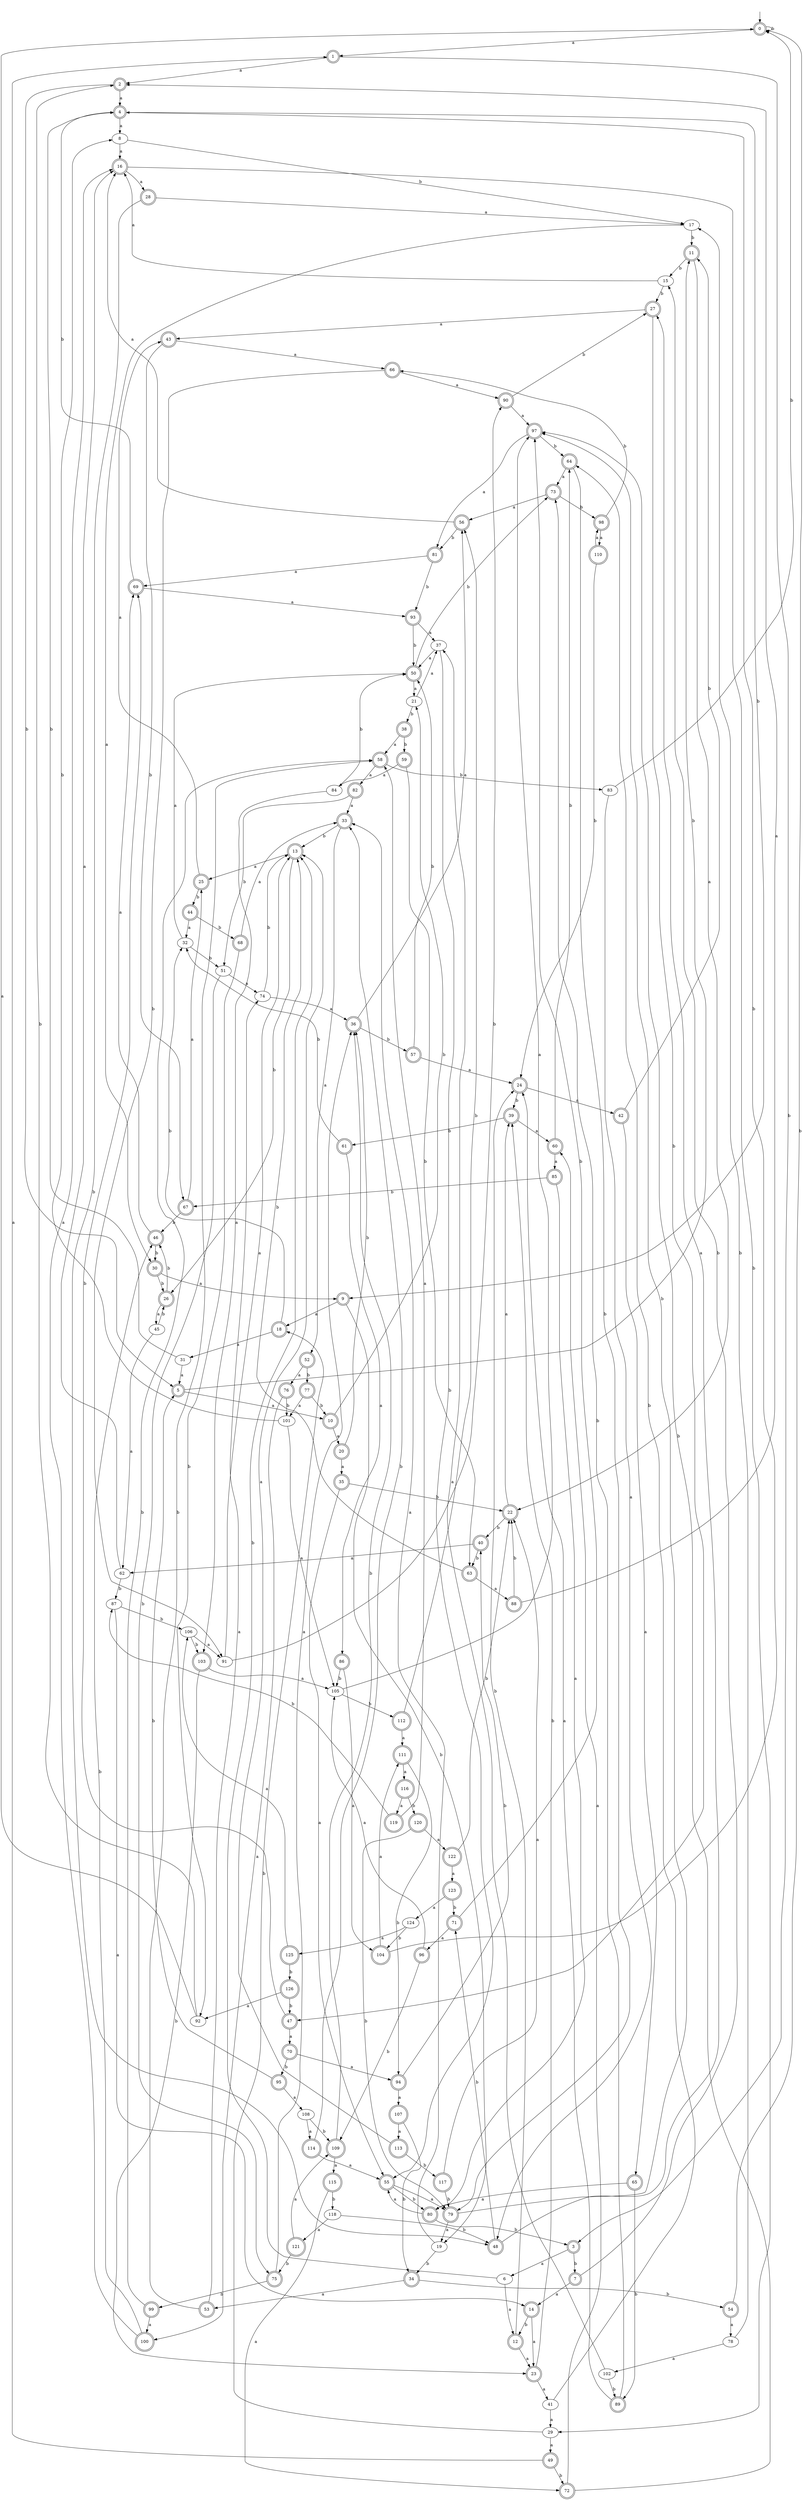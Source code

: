 digraph RandomDFA {
  __start0 [label="", shape=none];
  __start0 -> 0 [label=""];
  0 [shape=circle] [shape=doublecircle]
  0 -> 1 [label="a"]
  0 -> 0 [label="b"]
  1 [shape=doublecircle]
  1 -> 2 [label="a"]
  1 -> 3 [label="b"]
  2 [shape=doublecircle]
  2 -> 4 [label="a"]
  2 -> 5 [label="b"]
  3 [shape=doublecircle]
  3 -> 6 [label="a"]
  3 -> 7 [label="b"]
  4 [shape=doublecircle]
  4 -> 8 [label="a"]
  4 -> 9 [label="b"]
  5 [shape=doublecircle]
  5 -> 10 [label="a"]
  5 -> 11 [label="b"]
  6
  6 -> 12 [label="a"]
  6 -> 13 [label="b"]
  7 [shape=doublecircle]
  7 -> 14 [label="a"]
  7 -> 15 [label="b"]
  8
  8 -> 16 [label="a"]
  8 -> 17 [label="b"]
  9 [shape=doublecircle]
  9 -> 18 [label="a"]
  9 -> 19 [label="b"]
  10 [shape=doublecircle]
  10 -> 20 [label="a"]
  10 -> 21 [label="b"]
  11 [shape=doublecircle]
  11 -> 22 [label="a"]
  11 -> 15 [label="b"]
  12 [shape=doublecircle]
  12 -> 23 [label="a"]
  12 -> 24 [label="b"]
  13 [shape=doublecircle]
  13 -> 25 [label="a"]
  13 -> 26 [label="b"]
  14 [shape=doublecircle]
  14 -> 23 [label="a"]
  14 -> 12 [label="b"]
  15
  15 -> 16 [label="a"]
  15 -> 27 [label="b"]
  16 [shape=doublecircle]
  16 -> 28 [label="a"]
  16 -> 29 [label="b"]
  17
  17 -> 30 [label="a"]
  17 -> 11 [label="b"]
  18 [shape=doublecircle]
  18 -> 31 [label="a"]
  18 -> 32 [label="b"]
  19
  19 -> 33 [label="a"]
  19 -> 34 [label="b"]
  20 [shape=doublecircle]
  20 -> 35 [label="a"]
  20 -> 36 [label="b"]
  21
  21 -> 37 [label="a"]
  21 -> 38 [label="b"]
  22 [shape=doublecircle]
  22 -> 39 [label="a"]
  22 -> 40 [label="b"]
  23 [shape=doublecircle]
  23 -> 41 [label="a"]
  23 -> 39 [label="b"]
  24 [shape=doublecircle]
  24 -> 42 [label="a"]
  24 -> 39 [label="b"]
  25 [shape=doublecircle]
  25 -> 43 [label="a"]
  25 -> 44 [label="b"]
  26 [shape=doublecircle]
  26 -> 45 [label="a"]
  26 -> 46 [label="b"]
  27 [shape=doublecircle]
  27 -> 43 [label="a"]
  27 -> 47 [label="b"]
  28 [shape=doublecircle]
  28 -> 17 [label="a"]
  28 -> 48 [label="b"]
  29
  29 -> 49 [label="a"]
  29 -> 18 [label="b"]
  30 [shape=doublecircle]
  30 -> 9 [label="a"]
  30 -> 26 [label="b"]
  31
  31 -> 5 [label="a"]
  31 -> 4 [label="b"]
  32
  32 -> 50 [label="a"]
  32 -> 51 [label="b"]
  33 [shape=doublecircle]
  33 -> 52 [label="a"]
  33 -> 13 [label="b"]
  34 [shape=doublecircle]
  34 -> 53 [label="a"]
  34 -> 54 [label="b"]
  35 [shape=doublecircle]
  35 -> 55 [label="a"]
  35 -> 22 [label="b"]
  36 [shape=doublecircle]
  36 -> 56 [label="a"]
  36 -> 57 [label="b"]
  37
  37 -> 50 [label="a"]
  37 -> 55 [label="b"]
  38 [shape=doublecircle]
  38 -> 58 [label="a"]
  38 -> 59 [label="b"]
  39 [shape=doublecircle]
  39 -> 60 [label="a"]
  39 -> 61 [label="b"]
  40 [shape=doublecircle]
  40 -> 62 [label="a"]
  40 -> 63 [label="b"]
  41
  41 -> 29 [label="a"]
  41 -> 64 [label="b"]
  42 [shape=doublecircle]
  42 -> 65 [label="a"]
  42 -> 11 [label="b"]
  43 [shape=doublecircle]
  43 -> 66 [label="a"]
  43 -> 67 [label="b"]
  44 [shape=doublecircle]
  44 -> 32 [label="a"]
  44 -> 68 [label="b"]
  45
  45 -> 62 [label="a"]
  45 -> 26 [label="b"]
  46 [shape=doublecircle]
  46 -> 69 [label="a"]
  46 -> 30 [label="b"]
  47 [shape=doublecircle]
  47 -> 70 [label="a"]
  47 -> 69 [label="b"]
  48 [shape=doublecircle]
  48 -> 27 [label="a"]
  48 -> 71 [label="b"]
  49 [shape=doublecircle]
  49 -> 1 [label="a"]
  49 -> 72 [label="b"]
  50 [shape=doublecircle]
  50 -> 21 [label="a"]
  50 -> 73 [label="b"]
  51
  51 -> 74 [label="a"]
  51 -> 75 [label="b"]
  52 [shape=doublecircle]
  52 -> 76 [label="a"]
  52 -> 77 [label="b"]
  53 [shape=doublecircle]
  53 -> 74 [label="a"]
  53 -> 58 [label="b"]
  54 [shape=doublecircle]
  54 -> 78 [label="a"]
  54 -> 0 [label="b"]
  55 [shape=doublecircle]
  55 -> 79 [label="a"]
  55 -> 80 [label="b"]
  56 [shape=doublecircle]
  56 -> 16 [label="a"]
  56 -> 81 [label="b"]
  57 [shape=doublecircle]
  57 -> 24 [label="a"]
  57 -> 50 [label="b"]
  58 [shape=doublecircle]
  58 -> 82 [label="a"]
  58 -> 83 [label="b"]
  59 [shape=doublecircle]
  59 -> 84 [label="a"]
  59 -> 63 [label="b"]
  60 [shape=doublecircle]
  60 -> 85 [label="a"]
  60 -> 64 [label="b"]
  61 [shape=doublecircle]
  61 -> 86 [label="a"]
  61 -> 32 [label="b"]
  62
  62 -> 16 [label="a"]
  62 -> 87 [label="b"]
  63 [shape=doublecircle]
  63 -> 88 [label="a"]
  63 -> 13 [label="b"]
  64 [shape=doublecircle]
  64 -> 73 [label="a"]
  64 -> 79 [label="b"]
  65 [shape=doublecircle]
  65 -> 80 [label="a"]
  65 -> 89 [label="b"]
  66 [shape=doublecircle]
  66 -> 90 [label="a"]
  66 -> 91 [label="b"]
  67 [shape=doublecircle]
  67 -> 25 [label="a"]
  67 -> 46 [label="b"]
  68 [shape=doublecircle]
  68 -> 33 [label="a"]
  68 -> 92 [label="b"]
  69 [shape=doublecircle]
  69 -> 93 [label="a"]
  69 -> 4 [label="b"]
  70 [shape=doublecircle]
  70 -> 94 [label="a"]
  70 -> 95 [label="b"]
  71 [shape=doublecircle]
  71 -> 96 [label="a"]
  71 -> 97 [label="b"]
  72 [shape=doublecircle]
  72 -> 60 [label="a"]
  72 -> 97 [label="b"]
  73 [shape=doublecircle]
  73 -> 56 [label="a"]
  73 -> 98 [label="b"]
  74
  74 -> 36 [label="a"]
  74 -> 13 [label="b"]
  75 [shape=doublecircle]
  75 -> 36 [label="a"]
  75 -> 99 [label="b"]
  76 [shape=doublecircle]
  76 -> 100 [label="a"]
  76 -> 101 [label="b"]
  77 [shape=doublecircle]
  77 -> 101 [label="a"]
  77 -> 10 [label="b"]
  78
  78 -> 102 [label="a"]
  78 -> 17 [label="b"]
  79 [shape=doublecircle]
  79 -> 19 [label="a"]
  79 -> 97 [label="b"]
  80 [shape=doublecircle]
  80 -> 55 [label="a"]
  80 -> 3 [label="b"]
  81 [shape=doublecircle]
  81 -> 69 [label="a"]
  81 -> 93 [label="b"]
  82 [shape=doublecircle]
  82 -> 33 [label="a"]
  82 -> 51 [label="b"]
  83
  83 -> 48 [label="a"]
  83 -> 0 [label="b"]
  84
  84 -> 103 [label="a"]
  84 -> 50 [label="b"]
  85 [shape=doublecircle]
  85 -> 80 [label="a"]
  85 -> 67 [label="b"]
  86 [shape=doublecircle]
  86 -> 104 [label="a"]
  86 -> 105 [label="b"]
  87
  87 -> 14 [label="a"]
  87 -> 106 [label="b"]
  88 [shape=doublecircle]
  88 -> 2 [label="a"]
  88 -> 22 [label="b"]
  89 [shape=doublecircle]
  89 -> 24 [label="a"]
  89 -> 73 [label="b"]
  90 [shape=doublecircle]
  90 -> 97 [label="a"]
  90 -> 27 [label="b"]
  91
  91 -> 13 [label="a"]
  91 -> 90 [label="b"]
  92
  92 -> 0 [label="a"]
  92 -> 2 [label="b"]
  93 [shape=doublecircle]
  93 -> 37 [label="a"]
  93 -> 50 [label="b"]
  94 [shape=doublecircle]
  94 -> 107 [label="a"]
  94 -> 40 [label="b"]
  95 [shape=doublecircle]
  95 -> 108 [label="a"]
  95 -> 5 [label="b"]
  96 [shape=doublecircle]
  96 -> 105 [label="a"]
  96 -> 109 [label="b"]
  97 [shape=doublecircle]
  97 -> 81 [label="a"]
  97 -> 64 [label="b"]
  98 [shape=doublecircle]
  98 -> 110 [label="a"]
  98 -> 66 [label="b"]
  99 [shape=doublecircle]
  99 -> 100 [label="a"]
  99 -> 58 [label="b"]
  100 [shape=doublecircle]
  100 -> 16 [label="a"]
  100 -> 46 [label="b"]
  101
  101 -> 105 [label="a"]
  101 -> 8 [label="b"]
  102
  102 -> 37 [label="a"]
  102 -> 89 [label="b"]
  103 [shape=doublecircle]
  103 -> 105 [label="a"]
  103 -> 23 [label="b"]
  104 [shape=doublecircle]
  104 -> 111 [label="a"]
  104 -> 4 [label="b"]
  105
  105 -> 97 [label="a"]
  105 -> 112 [label="b"]
  106
  106 -> 91 [label="a"]
  106 -> 103 [label="b"]
  107 [shape=doublecircle]
  107 -> 113 [label="a"]
  107 -> 34 [label="b"]
  108
  108 -> 114 [label="a"]
  108 -> 109 [label="b"]
  109 [shape=doublecircle]
  109 -> 115 [label="a"]
  109 -> 36 [label="b"]
  110 [shape=doublecircle]
  110 -> 98 [label="a"]
  110 -> 24 [label="b"]
  111 [shape=doublecircle]
  111 -> 116 [label="a"]
  111 -> 94 [label="b"]
  112 [shape=doublecircle]
  112 -> 111 [label="a"]
  112 -> 56 [label="b"]
  113 [shape=doublecircle]
  113 -> 13 [label="a"]
  113 -> 117 [label="b"]
  114 [shape=doublecircle]
  114 -> 55 [label="a"]
  114 -> 33 [label="b"]
  115 [shape=doublecircle]
  115 -> 72 [label="a"]
  115 -> 118 [label="b"]
  116 [shape=doublecircle]
  116 -> 119 [label="a"]
  116 -> 120 [label="b"]
  117 [shape=doublecircle]
  117 -> 22 [label="a"]
  117 -> 79 [label="b"]
  118
  118 -> 121 [label="a"]
  118 -> 48 [label="b"]
  119 [shape=doublecircle]
  119 -> 58 [label="a"]
  119 -> 87 [label="b"]
  120 [shape=doublecircle]
  120 -> 122 [label="a"]
  120 -> 79 [label="b"]
  121 [shape=doublecircle]
  121 -> 109 [label="a"]
  121 -> 75 [label="b"]
  122 [shape=doublecircle]
  122 -> 123 [label="a"]
  122 -> 22 [label="b"]
  123 [shape=doublecircle]
  123 -> 124 [label="a"]
  123 -> 71 [label="b"]
  124
  124 -> 125 [label="a"]
  124 -> 104 [label="b"]
  125 [shape=doublecircle]
  125 -> 106 [label="a"]
  125 -> 126 [label="b"]
  126 [shape=doublecircle]
  126 -> 92 [label="a"]
  126 -> 47 [label="b"]
}
